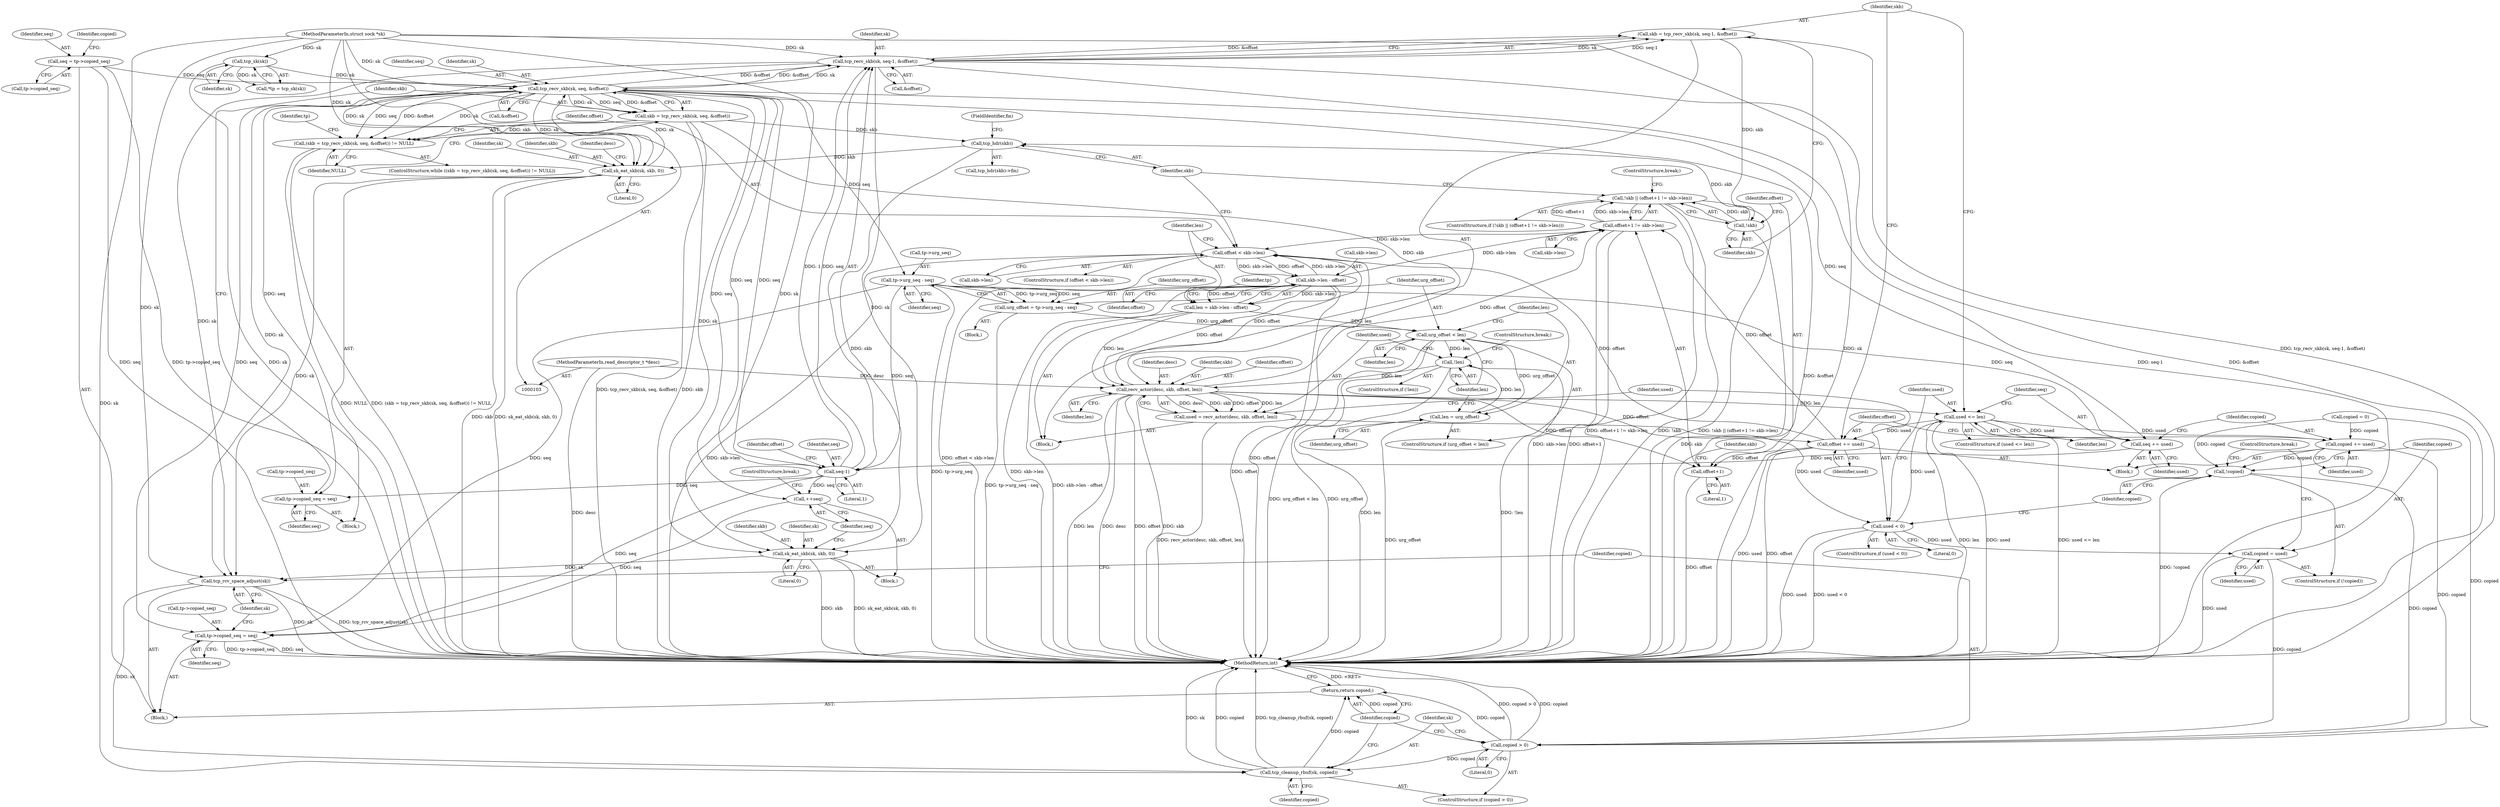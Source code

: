 digraph "0_linux_baff42ab1494528907bf4d5870359e31711746ae@API" {
"1000219" [label="(Call,skb = tcp_recv_skb(sk, seq-1, &offset))"];
"1000221" [label="(Call,tcp_recv_skb(sk, seq-1, &offset))"];
"1000138" [label="(Call,tcp_recv_skb(sk, seq, &offset))"];
"1000253" [label="(Call,sk_eat_skb(sk, skb, 0))"];
"1000104" [label="(MethodParameterIn,struct sock *sk)"];
"1000242" [label="(Call,tcp_hdr(skb))"];
"1000230" [label="(Call,!skb)"];
"1000219" [label="(Call,skb = tcp_recv_skb(sk, seq-1, &offset))"];
"1000136" [label="(Call,skb = tcp_recv_skb(sk, seq, &offset))"];
"1000112" [label="(Call,tcp_sk(sk))"];
"1000115" [label="(Call,seq = tp->copied_seq)"];
"1000223" [label="(Call,seq-1)"];
"1000210" [label="(Call,seq += used)"];
"1000206" [label="(Call,used <= len)"];
"1000193" [label="(Call,used < 0)"];
"1000185" [label="(Call,used = recv_actor(desc, skb, offset, len))"];
"1000187" [label="(Call,recv_actor(desc, skb, offset, len))"];
"1000105" [label="(MethodParameterIn,read_descriptor_t *desc)"];
"1000156" [label="(Call,skb->len - offset)"];
"1000146" [label="(Call,offset < skb->len)"];
"1000216" [label="(Call,offset += used)"];
"1000232" [label="(Call,offset+1 != skb->len)"];
"1000154" [label="(Call,len = skb->len - offset)"];
"1000182" [label="(Call,!len)"];
"1000178" [label="(Call,len = urg_offset)"];
"1000175" [label="(Call,urg_offset < len)"];
"1000167" [label="(Call,urg_offset = tp->urg_seq - seq)"];
"1000169" [label="(Call,tp->urg_seq - seq)"];
"1000229" [label="(Call,!skb || (offset+1 != skb->len))"];
"1000246" [label="(Call,sk_eat_skb(sk, skb, 0))"];
"1000273" [label="(Call,tcp_rcv_space_adjust(sk))"];
"1000279" [label="(Call,tcp_cleanup_rbuf(sk, copied))"];
"1000282" [label="(Return,return copied;)"];
"1000135" [label="(Call,(skb = tcp_recv_skb(sk, seq, &offset)) != NULL)"];
"1000200" [label="(Call,copied = used)"];
"1000276" [label="(Call,copied > 0)"];
"1000250" [label="(Call,++seq)"];
"1000268" [label="(Call,tp->copied_seq = seq)"];
"1000263" [label="(Call,tp->copied_seq = seq)"];
"1000213" [label="(Call,copied += used)"];
"1000198" [label="(Call,!copied)"];
"1000233" [label="(Call,offset+1)"];
"1000227" [label="(Identifier,offset)"];
"1000141" [label="(Call,&offset)"];
"1000160" [label="(Identifier,offset)"];
"1000193" [label="(Call,used < 0)"];
"1000202" [label="(Identifier,used)"];
"1000156" [label="(Call,skb->len - offset)"];
"1000277" [label="(Identifier,copied)"];
"1000184" [label="(ControlStructure,break;)"];
"1000165" [label="(Block,)"];
"1000233" [label="(Call,offset+1)"];
"1000254" [label="(Identifier,sk)"];
"1000269" [label="(Call,tp->copied_seq)"];
"1000243" [label="(Identifier,skb)"];
"1000210" [label="(Call,seq += used)"];
"1000212" [label="(Identifier,used)"];
"1000223" [label="(Call,seq-1)"];
"1000194" [label="(Identifier,used)"];
"1000157" [label="(Call,skb->len)"];
"1000218" [label="(Identifier,used)"];
"1000139" [label="(Identifier,sk)"];
"1000242" [label="(Call,tcp_hdr(skb))"];
"1000272" [label="(Identifier,seq)"];
"1000255" [label="(Identifier,skb)"];
"1000186" [label="(Identifier,used)"];
"1000260" [label="(Identifier,desc)"];
"1000188" [label="(Identifier,desc)"];
"1000221" [label="(Call,tcp_recv_skb(sk, seq-1, &offset))"];
"1000187" [label="(Call,recv_actor(desc, skb, offset, len))"];
"1000200" [label="(Call,copied = used)"];
"1000267" [label="(Identifier,seq)"];
"1000183" [label="(Identifier,len)"];
"1000138" [label="(Call,tcp_recv_skb(sk, seq, &offset))"];
"1000225" [label="(Literal,1)"];
"1000140" [label="(Identifier,seq)"];
"1000154" [label="(Call,len = skb->len - offset)"];
"1000215" [label="(Identifier,used)"];
"1000244" [label="(FieldIdentifier,fin)"];
"1000203" [label="(ControlStructure,break;)"];
"1000117" [label="(Call,tp->copied_seq)"];
"1000251" [label="(Identifier,seq)"];
"1000281" [label="(Identifier,copied)"];
"1000181" [label="(ControlStructure,if (!len))"];
"1000168" [label="(Identifier,urg_offset)"];
"1000217" [label="(Identifier,offset)"];
"1000274" [label="(Identifier,sk)"];
"1000174" [label="(ControlStructure,if (urg_offset < len))"];
"1000248" [label="(Identifier,skb)"];
"1000137" [label="(Identifier,skb)"];
"1000234" [label="(Identifier,offset)"];
"1000214" [label="(Identifier,copied)"];
"1000176" [label="(Identifier,urg_offset)"];
"1000147" [label="(Identifier,offset)"];
"1000146" [label="(Call,offset < skb->len)"];
"1000273" [label="(Call,tcp_rcv_space_adjust(sk))"];
"1000268" [label="(Call,tp->copied_seq = seq)"];
"1000198" [label="(Call,!copied)"];
"1000213" [label="(Call,copied += used)"];
"1000122" [label="(Call,copied = 0)"];
"1000224" [label="(Identifier,seq)"];
"1000241" [label="(Call,tcp_hdr(skb)->fin)"];
"1000175" [label="(Call,urg_offset < len)"];
"1000178" [label="(Call,len = urg_offset)"];
"1000228" [label="(ControlStructure,if (!skb || (offset+1 != skb->len)))"];
"1000275" [label="(ControlStructure,if (copied > 0))"];
"1000270" [label="(Identifier,tp)"];
"1000284" [label="(MethodReturn,int)"];
"1000170" [label="(Call,tp->urg_seq)"];
"1000143" [label="(Identifier,NULL)"];
"1000115" [label="(Call,seq = tp->copied_seq)"];
"1000173" [label="(Identifier,seq)"];
"1000222" [label="(Identifier,sk)"];
"1000113" [label="(Identifier,sk)"];
"1000134" [label="(ControlStructure,while ((skb = tcp_recv_skb(sk, seq, &offset)) != NULL))"];
"1000169" [label="(Call,tp->urg_seq - seq)"];
"1000236" [label="(Call,skb->len)"];
"1000280" [label="(Identifier,sk)"];
"1000235" [label="(Literal,1)"];
"1000144" [label="(Block,)"];
"1000283" [label="(Identifier,copied)"];
"1000252" [label="(ControlStructure,break;)"];
"1000151" [label="(Block,)"];
"1000219" [label="(Call,skb = tcp_recv_skb(sk, seq-1, &offset))"];
"1000229" [label="(Call,!skb || (offset+1 != skb->len))"];
"1000192" [label="(ControlStructure,if (used < 0))"];
"1000177" [label="(Identifier,len)"];
"1000195" [label="(Literal,0)"];
"1000231" [label="(Identifier,skb)"];
"1000112" [label="(Call,tcp_sk(sk))"];
"1000105" [label="(MethodParameterIn,read_descriptor_t *desc)"];
"1000182" [label="(Call,!len)"];
"1000245" [label="(Block,)"];
"1000249" [label="(Literal,0)"];
"1000104" [label="(MethodParameterIn,struct sock *sk)"];
"1000148" [label="(Call,skb->len)"];
"1000278" [label="(Literal,0)"];
"1000123" [label="(Identifier,copied)"];
"1000179" [label="(Identifier,len)"];
"1000279" [label="(Call,tcp_cleanup_rbuf(sk, copied))"];
"1000256" [label="(Literal,0)"];
"1000226" [label="(Call,&offset)"];
"1000209" [label="(Block,)"];
"1000237" [label="(Identifier,skb)"];
"1000246" [label="(Call,sk_eat_skb(sk, skb, 0))"];
"1000206" [label="(Call,used <= len)"];
"1000145" [label="(ControlStructure,if (offset < skb->len))"];
"1000135" [label="(Call,(skb = tcp_recv_skb(sk, seq, &offset)) != NULL)"];
"1000205" [label="(ControlStructure,if (used <= len))"];
"1000207" [label="(Identifier,used)"];
"1000185" [label="(Call,used = recv_actor(desc, skb, offset, len))"];
"1000250" [label="(Call,++seq)"];
"1000211" [label="(Identifier,seq)"];
"1000201" [label="(Identifier,copied)"];
"1000253" [label="(Call,sk_eat_skb(sk, skb, 0))"];
"1000167" [label="(Call,urg_offset = tp->urg_seq - seq)"];
"1000208" [label="(Identifier,len)"];
"1000197" [label="(ControlStructure,if (!copied))"];
"1000180" [label="(Identifier,urg_offset)"];
"1000189" [label="(Identifier,skb)"];
"1000276" [label="(Call,copied > 0)"];
"1000232" [label="(Call,offset+1 != skb->len)"];
"1000282" [label="(Return,return copied;)"];
"1000216" [label="(Call,offset += used)"];
"1000107" [label="(Block,)"];
"1000163" [label="(Identifier,tp)"];
"1000264" [label="(Call,tp->copied_seq)"];
"1000190" [label="(Identifier,offset)"];
"1000136" [label="(Call,skb = tcp_recv_skb(sk, seq, &offset))"];
"1000191" [label="(Identifier,len)"];
"1000247" [label="(Identifier,sk)"];
"1000116" [label="(Identifier,seq)"];
"1000263" [label="(Call,tp->copied_seq = seq)"];
"1000155" [label="(Identifier,len)"];
"1000220" [label="(Identifier,skb)"];
"1000199" [label="(Identifier,copied)"];
"1000230" [label="(Call,!skb)"];
"1000239" [label="(ControlStructure,break;)"];
"1000110" [label="(Call,*tp = tcp_sk(sk))"];
"1000219" -> "1000151"  [label="AST: "];
"1000219" -> "1000221"  [label="CFG: "];
"1000220" -> "1000219"  [label="AST: "];
"1000221" -> "1000219"  [label="AST: "];
"1000231" -> "1000219"  [label="CFG: "];
"1000219" -> "1000284"  [label="DDG: tcp_recv_skb(sk, seq-1, &offset)"];
"1000221" -> "1000219"  [label="DDG: sk"];
"1000221" -> "1000219"  [label="DDG: seq-1"];
"1000221" -> "1000219"  [label="DDG: &offset"];
"1000219" -> "1000230"  [label="DDG: skb"];
"1000221" -> "1000226"  [label="CFG: "];
"1000222" -> "1000221"  [label="AST: "];
"1000223" -> "1000221"  [label="AST: "];
"1000226" -> "1000221"  [label="AST: "];
"1000221" -> "1000284"  [label="DDG: seq-1"];
"1000221" -> "1000284"  [label="DDG: &offset"];
"1000221" -> "1000138"  [label="DDG: &offset"];
"1000138" -> "1000221"  [label="DDG: sk"];
"1000138" -> "1000221"  [label="DDG: &offset"];
"1000104" -> "1000221"  [label="DDG: sk"];
"1000223" -> "1000221"  [label="DDG: seq"];
"1000223" -> "1000221"  [label="DDG: 1"];
"1000221" -> "1000246"  [label="DDG: sk"];
"1000221" -> "1000253"  [label="DDG: sk"];
"1000221" -> "1000273"  [label="DDG: sk"];
"1000138" -> "1000136"  [label="AST: "];
"1000138" -> "1000141"  [label="CFG: "];
"1000139" -> "1000138"  [label="AST: "];
"1000140" -> "1000138"  [label="AST: "];
"1000141" -> "1000138"  [label="AST: "];
"1000136" -> "1000138"  [label="CFG: "];
"1000138" -> "1000284"  [label="DDG: &offset"];
"1000138" -> "1000135"  [label="DDG: sk"];
"1000138" -> "1000135"  [label="DDG: seq"];
"1000138" -> "1000135"  [label="DDG: &offset"];
"1000138" -> "1000136"  [label="DDG: sk"];
"1000138" -> "1000136"  [label="DDG: seq"];
"1000138" -> "1000136"  [label="DDG: &offset"];
"1000253" -> "1000138"  [label="DDG: sk"];
"1000112" -> "1000138"  [label="DDG: sk"];
"1000104" -> "1000138"  [label="DDG: sk"];
"1000115" -> "1000138"  [label="DDG: seq"];
"1000223" -> "1000138"  [label="DDG: seq"];
"1000138" -> "1000169"  [label="DDG: seq"];
"1000138" -> "1000210"  [label="DDG: seq"];
"1000138" -> "1000223"  [label="DDG: seq"];
"1000138" -> "1000246"  [label="DDG: sk"];
"1000138" -> "1000250"  [label="DDG: seq"];
"1000138" -> "1000253"  [label="DDG: sk"];
"1000138" -> "1000263"  [label="DDG: seq"];
"1000138" -> "1000268"  [label="DDG: seq"];
"1000138" -> "1000273"  [label="DDG: sk"];
"1000253" -> "1000144"  [label="AST: "];
"1000253" -> "1000256"  [label="CFG: "];
"1000254" -> "1000253"  [label="AST: "];
"1000255" -> "1000253"  [label="AST: "];
"1000256" -> "1000253"  [label="AST: "];
"1000260" -> "1000253"  [label="CFG: "];
"1000253" -> "1000284"  [label="DDG: sk_eat_skb(sk, skb, 0)"];
"1000253" -> "1000284"  [label="DDG: skb"];
"1000104" -> "1000253"  [label="DDG: sk"];
"1000242" -> "1000253"  [label="DDG: skb"];
"1000253" -> "1000273"  [label="DDG: sk"];
"1000104" -> "1000103"  [label="AST: "];
"1000104" -> "1000284"  [label="DDG: sk"];
"1000104" -> "1000112"  [label="DDG: sk"];
"1000104" -> "1000246"  [label="DDG: sk"];
"1000104" -> "1000273"  [label="DDG: sk"];
"1000104" -> "1000279"  [label="DDG: sk"];
"1000242" -> "1000241"  [label="AST: "];
"1000242" -> "1000243"  [label="CFG: "];
"1000243" -> "1000242"  [label="AST: "];
"1000244" -> "1000242"  [label="CFG: "];
"1000230" -> "1000242"  [label="DDG: skb"];
"1000136" -> "1000242"  [label="DDG: skb"];
"1000242" -> "1000246"  [label="DDG: skb"];
"1000230" -> "1000229"  [label="AST: "];
"1000230" -> "1000231"  [label="CFG: "];
"1000231" -> "1000230"  [label="AST: "];
"1000234" -> "1000230"  [label="CFG: "];
"1000229" -> "1000230"  [label="CFG: "];
"1000230" -> "1000284"  [label="DDG: skb"];
"1000230" -> "1000229"  [label="DDG: skb"];
"1000136" -> "1000135"  [label="AST: "];
"1000137" -> "1000136"  [label="AST: "];
"1000143" -> "1000136"  [label="CFG: "];
"1000136" -> "1000284"  [label="DDG: tcp_recv_skb(sk, seq, &offset)"];
"1000136" -> "1000284"  [label="DDG: skb"];
"1000136" -> "1000135"  [label="DDG: skb"];
"1000136" -> "1000187"  [label="DDG: skb"];
"1000112" -> "1000110"  [label="AST: "];
"1000112" -> "1000113"  [label="CFG: "];
"1000113" -> "1000112"  [label="AST: "];
"1000110" -> "1000112"  [label="CFG: "];
"1000112" -> "1000284"  [label="DDG: sk"];
"1000112" -> "1000110"  [label="DDG: sk"];
"1000115" -> "1000107"  [label="AST: "];
"1000115" -> "1000117"  [label="CFG: "];
"1000116" -> "1000115"  [label="AST: "];
"1000117" -> "1000115"  [label="AST: "];
"1000123" -> "1000115"  [label="CFG: "];
"1000115" -> "1000284"  [label="DDG: tp->copied_seq"];
"1000115" -> "1000284"  [label="DDG: seq"];
"1000223" -> "1000225"  [label="CFG: "];
"1000224" -> "1000223"  [label="AST: "];
"1000225" -> "1000223"  [label="AST: "];
"1000227" -> "1000223"  [label="CFG: "];
"1000210" -> "1000223"  [label="DDG: seq"];
"1000169" -> "1000223"  [label="DDG: seq"];
"1000223" -> "1000250"  [label="DDG: seq"];
"1000223" -> "1000263"  [label="DDG: seq"];
"1000223" -> "1000268"  [label="DDG: seq"];
"1000210" -> "1000209"  [label="AST: "];
"1000210" -> "1000212"  [label="CFG: "];
"1000211" -> "1000210"  [label="AST: "];
"1000212" -> "1000210"  [label="AST: "];
"1000214" -> "1000210"  [label="CFG: "];
"1000206" -> "1000210"  [label="DDG: used"];
"1000169" -> "1000210"  [label="DDG: seq"];
"1000206" -> "1000205"  [label="AST: "];
"1000206" -> "1000208"  [label="CFG: "];
"1000207" -> "1000206"  [label="AST: "];
"1000208" -> "1000206"  [label="AST: "];
"1000211" -> "1000206"  [label="CFG: "];
"1000220" -> "1000206"  [label="CFG: "];
"1000206" -> "1000284"  [label="DDG: used <= len"];
"1000206" -> "1000284"  [label="DDG: len"];
"1000206" -> "1000284"  [label="DDG: used"];
"1000193" -> "1000206"  [label="DDG: used"];
"1000187" -> "1000206"  [label="DDG: len"];
"1000206" -> "1000213"  [label="DDG: used"];
"1000206" -> "1000216"  [label="DDG: used"];
"1000193" -> "1000192"  [label="AST: "];
"1000193" -> "1000195"  [label="CFG: "];
"1000194" -> "1000193"  [label="AST: "];
"1000195" -> "1000193"  [label="AST: "];
"1000199" -> "1000193"  [label="CFG: "];
"1000207" -> "1000193"  [label="CFG: "];
"1000193" -> "1000284"  [label="DDG: used"];
"1000193" -> "1000284"  [label="DDG: used < 0"];
"1000185" -> "1000193"  [label="DDG: used"];
"1000193" -> "1000200"  [label="DDG: used"];
"1000185" -> "1000151"  [label="AST: "];
"1000185" -> "1000187"  [label="CFG: "];
"1000186" -> "1000185"  [label="AST: "];
"1000187" -> "1000185"  [label="AST: "];
"1000194" -> "1000185"  [label="CFG: "];
"1000185" -> "1000284"  [label="DDG: recv_actor(desc, skb, offset, len)"];
"1000187" -> "1000185"  [label="DDG: desc"];
"1000187" -> "1000185"  [label="DDG: skb"];
"1000187" -> "1000185"  [label="DDG: offset"];
"1000187" -> "1000185"  [label="DDG: len"];
"1000187" -> "1000191"  [label="CFG: "];
"1000188" -> "1000187"  [label="AST: "];
"1000189" -> "1000187"  [label="AST: "];
"1000190" -> "1000187"  [label="AST: "];
"1000191" -> "1000187"  [label="AST: "];
"1000187" -> "1000284"  [label="DDG: desc"];
"1000187" -> "1000284"  [label="DDG: offset"];
"1000187" -> "1000284"  [label="DDG: skb"];
"1000187" -> "1000284"  [label="DDG: len"];
"1000187" -> "1000146"  [label="DDG: offset"];
"1000105" -> "1000187"  [label="DDG: desc"];
"1000156" -> "1000187"  [label="DDG: offset"];
"1000154" -> "1000187"  [label="DDG: len"];
"1000182" -> "1000187"  [label="DDG: len"];
"1000187" -> "1000216"  [label="DDG: offset"];
"1000187" -> "1000232"  [label="DDG: offset"];
"1000187" -> "1000233"  [label="DDG: offset"];
"1000105" -> "1000103"  [label="AST: "];
"1000105" -> "1000284"  [label="DDG: desc"];
"1000156" -> "1000154"  [label="AST: "];
"1000156" -> "1000160"  [label="CFG: "];
"1000157" -> "1000156"  [label="AST: "];
"1000160" -> "1000156"  [label="AST: "];
"1000154" -> "1000156"  [label="CFG: "];
"1000156" -> "1000284"  [label="DDG: skb->len"];
"1000156" -> "1000284"  [label="DDG: offset"];
"1000156" -> "1000146"  [label="DDG: skb->len"];
"1000156" -> "1000154"  [label="DDG: skb->len"];
"1000156" -> "1000154"  [label="DDG: offset"];
"1000146" -> "1000156"  [label="DDG: skb->len"];
"1000146" -> "1000156"  [label="DDG: offset"];
"1000156" -> "1000232"  [label="DDG: skb->len"];
"1000146" -> "1000145"  [label="AST: "];
"1000146" -> "1000148"  [label="CFG: "];
"1000147" -> "1000146"  [label="AST: "];
"1000148" -> "1000146"  [label="AST: "];
"1000155" -> "1000146"  [label="CFG: "];
"1000243" -> "1000146"  [label="CFG: "];
"1000146" -> "1000284"  [label="DDG: skb->len"];
"1000146" -> "1000284"  [label="DDG: offset < skb->len"];
"1000146" -> "1000284"  [label="DDG: offset"];
"1000216" -> "1000146"  [label="DDG: offset"];
"1000232" -> "1000146"  [label="DDG: skb->len"];
"1000216" -> "1000209"  [label="AST: "];
"1000216" -> "1000218"  [label="CFG: "];
"1000217" -> "1000216"  [label="AST: "];
"1000218" -> "1000216"  [label="AST: "];
"1000220" -> "1000216"  [label="CFG: "];
"1000216" -> "1000284"  [label="DDG: offset"];
"1000216" -> "1000284"  [label="DDG: used"];
"1000216" -> "1000232"  [label="DDG: offset"];
"1000216" -> "1000233"  [label="DDG: offset"];
"1000232" -> "1000229"  [label="AST: "];
"1000232" -> "1000236"  [label="CFG: "];
"1000233" -> "1000232"  [label="AST: "];
"1000236" -> "1000232"  [label="AST: "];
"1000229" -> "1000232"  [label="CFG: "];
"1000232" -> "1000284"  [label="DDG: skb->len"];
"1000232" -> "1000284"  [label="DDG: offset+1"];
"1000232" -> "1000229"  [label="DDG: offset+1"];
"1000232" -> "1000229"  [label="DDG: skb->len"];
"1000154" -> "1000151"  [label="AST: "];
"1000155" -> "1000154"  [label="AST: "];
"1000163" -> "1000154"  [label="CFG: "];
"1000154" -> "1000284"  [label="DDG: skb->len - offset"];
"1000154" -> "1000175"  [label="DDG: len"];
"1000182" -> "1000181"  [label="AST: "];
"1000182" -> "1000183"  [label="CFG: "];
"1000183" -> "1000182"  [label="AST: "];
"1000184" -> "1000182"  [label="CFG: "];
"1000186" -> "1000182"  [label="CFG: "];
"1000182" -> "1000284"  [label="DDG: !len"];
"1000182" -> "1000284"  [label="DDG: len"];
"1000178" -> "1000182"  [label="DDG: len"];
"1000175" -> "1000182"  [label="DDG: len"];
"1000178" -> "1000174"  [label="AST: "];
"1000178" -> "1000180"  [label="CFG: "];
"1000179" -> "1000178"  [label="AST: "];
"1000180" -> "1000178"  [label="AST: "];
"1000183" -> "1000178"  [label="CFG: "];
"1000178" -> "1000284"  [label="DDG: urg_offset"];
"1000175" -> "1000178"  [label="DDG: urg_offset"];
"1000175" -> "1000174"  [label="AST: "];
"1000175" -> "1000177"  [label="CFG: "];
"1000176" -> "1000175"  [label="AST: "];
"1000177" -> "1000175"  [label="AST: "];
"1000179" -> "1000175"  [label="CFG: "];
"1000183" -> "1000175"  [label="CFG: "];
"1000175" -> "1000284"  [label="DDG: urg_offset"];
"1000175" -> "1000284"  [label="DDG: urg_offset < len"];
"1000167" -> "1000175"  [label="DDG: urg_offset"];
"1000167" -> "1000165"  [label="AST: "];
"1000167" -> "1000169"  [label="CFG: "];
"1000168" -> "1000167"  [label="AST: "];
"1000169" -> "1000167"  [label="AST: "];
"1000176" -> "1000167"  [label="CFG: "];
"1000167" -> "1000284"  [label="DDG: tp->urg_seq - seq"];
"1000169" -> "1000167"  [label="DDG: tp->urg_seq"];
"1000169" -> "1000167"  [label="DDG: seq"];
"1000169" -> "1000173"  [label="CFG: "];
"1000170" -> "1000169"  [label="AST: "];
"1000173" -> "1000169"  [label="AST: "];
"1000169" -> "1000284"  [label="DDG: tp->urg_seq"];
"1000169" -> "1000268"  [label="DDG: seq"];
"1000229" -> "1000228"  [label="AST: "];
"1000239" -> "1000229"  [label="CFG: "];
"1000243" -> "1000229"  [label="CFG: "];
"1000229" -> "1000284"  [label="DDG: !skb || (offset+1 != skb->len)"];
"1000229" -> "1000284"  [label="DDG: offset+1 != skb->len"];
"1000229" -> "1000284"  [label="DDG: !skb"];
"1000246" -> "1000245"  [label="AST: "];
"1000246" -> "1000249"  [label="CFG: "];
"1000247" -> "1000246"  [label="AST: "];
"1000248" -> "1000246"  [label="AST: "];
"1000249" -> "1000246"  [label="AST: "];
"1000251" -> "1000246"  [label="CFG: "];
"1000246" -> "1000284"  [label="DDG: skb"];
"1000246" -> "1000284"  [label="DDG: sk_eat_skb(sk, skb, 0)"];
"1000246" -> "1000273"  [label="DDG: sk"];
"1000273" -> "1000107"  [label="AST: "];
"1000273" -> "1000274"  [label="CFG: "];
"1000274" -> "1000273"  [label="AST: "];
"1000277" -> "1000273"  [label="CFG: "];
"1000273" -> "1000284"  [label="DDG: sk"];
"1000273" -> "1000284"  [label="DDG: tcp_rcv_space_adjust(sk)"];
"1000273" -> "1000279"  [label="DDG: sk"];
"1000279" -> "1000275"  [label="AST: "];
"1000279" -> "1000281"  [label="CFG: "];
"1000280" -> "1000279"  [label="AST: "];
"1000281" -> "1000279"  [label="AST: "];
"1000283" -> "1000279"  [label="CFG: "];
"1000279" -> "1000284"  [label="DDG: sk"];
"1000279" -> "1000284"  [label="DDG: copied"];
"1000279" -> "1000284"  [label="DDG: tcp_cleanup_rbuf(sk, copied)"];
"1000276" -> "1000279"  [label="DDG: copied"];
"1000279" -> "1000282"  [label="DDG: copied"];
"1000282" -> "1000107"  [label="AST: "];
"1000282" -> "1000283"  [label="CFG: "];
"1000283" -> "1000282"  [label="AST: "];
"1000284" -> "1000282"  [label="CFG: "];
"1000282" -> "1000284"  [label="DDG: <RET>"];
"1000283" -> "1000282"  [label="DDG: copied"];
"1000276" -> "1000282"  [label="DDG: copied"];
"1000135" -> "1000134"  [label="AST: "];
"1000135" -> "1000143"  [label="CFG: "];
"1000143" -> "1000135"  [label="AST: "];
"1000147" -> "1000135"  [label="CFG: "];
"1000270" -> "1000135"  [label="CFG: "];
"1000135" -> "1000284"  [label="DDG: (skb = tcp_recv_skb(sk, seq, &offset)) != NULL"];
"1000135" -> "1000284"  [label="DDG: NULL"];
"1000200" -> "1000197"  [label="AST: "];
"1000200" -> "1000202"  [label="CFG: "];
"1000201" -> "1000200"  [label="AST: "];
"1000202" -> "1000200"  [label="AST: "];
"1000203" -> "1000200"  [label="CFG: "];
"1000200" -> "1000284"  [label="DDG: used"];
"1000200" -> "1000276"  [label="DDG: copied"];
"1000276" -> "1000275"  [label="AST: "];
"1000276" -> "1000278"  [label="CFG: "];
"1000277" -> "1000276"  [label="AST: "];
"1000278" -> "1000276"  [label="AST: "];
"1000280" -> "1000276"  [label="CFG: "];
"1000283" -> "1000276"  [label="CFG: "];
"1000276" -> "1000284"  [label="DDG: copied > 0"];
"1000276" -> "1000284"  [label="DDG: copied"];
"1000213" -> "1000276"  [label="DDG: copied"];
"1000122" -> "1000276"  [label="DDG: copied"];
"1000198" -> "1000276"  [label="DDG: copied"];
"1000250" -> "1000245"  [label="AST: "];
"1000250" -> "1000251"  [label="CFG: "];
"1000251" -> "1000250"  [label="AST: "];
"1000252" -> "1000250"  [label="CFG: "];
"1000250" -> "1000268"  [label="DDG: seq"];
"1000268" -> "1000107"  [label="AST: "];
"1000268" -> "1000272"  [label="CFG: "];
"1000269" -> "1000268"  [label="AST: "];
"1000272" -> "1000268"  [label="AST: "];
"1000274" -> "1000268"  [label="CFG: "];
"1000268" -> "1000284"  [label="DDG: tp->copied_seq"];
"1000268" -> "1000284"  [label="DDG: seq"];
"1000263" -> "1000144"  [label="AST: "];
"1000263" -> "1000267"  [label="CFG: "];
"1000264" -> "1000263"  [label="AST: "];
"1000267" -> "1000263"  [label="AST: "];
"1000137" -> "1000263"  [label="CFG: "];
"1000213" -> "1000209"  [label="AST: "];
"1000213" -> "1000215"  [label="CFG: "];
"1000214" -> "1000213"  [label="AST: "];
"1000215" -> "1000213"  [label="AST: "];
"1000217" -> "1000213"  [label="CFG: "];
"1000213" -> "1000198"  [label="DDG: copied"];
"1000122" -> "1000213"  [label="DDG: copied"];
"1000198" -> "1000197"  [label="AST: "];
"1000198" -> "1000199"  [label="CFG: "];
"1000199" -> "1000198"  [label="AST: "];
"1000201" -> "1000198"  [label="CFG: "];
"1000203" -> "1000198"  [label="CFG: "];
"1000198" -> "1000284"  [label="DDG: !copied"];
"1000122" -> "1000198"  [label="DDG: copied"];
"1000233" -> "1000235"  [label="CFG: "];
"1000234" -> "1000233"  [label="AST: "];
"1000235" -> "1000233"  [label="AST: "];
"1000237" -> "1000233"  [label="CFG: "];
"1000233" -> "1000284"  [label="DDG: offset"];
}
